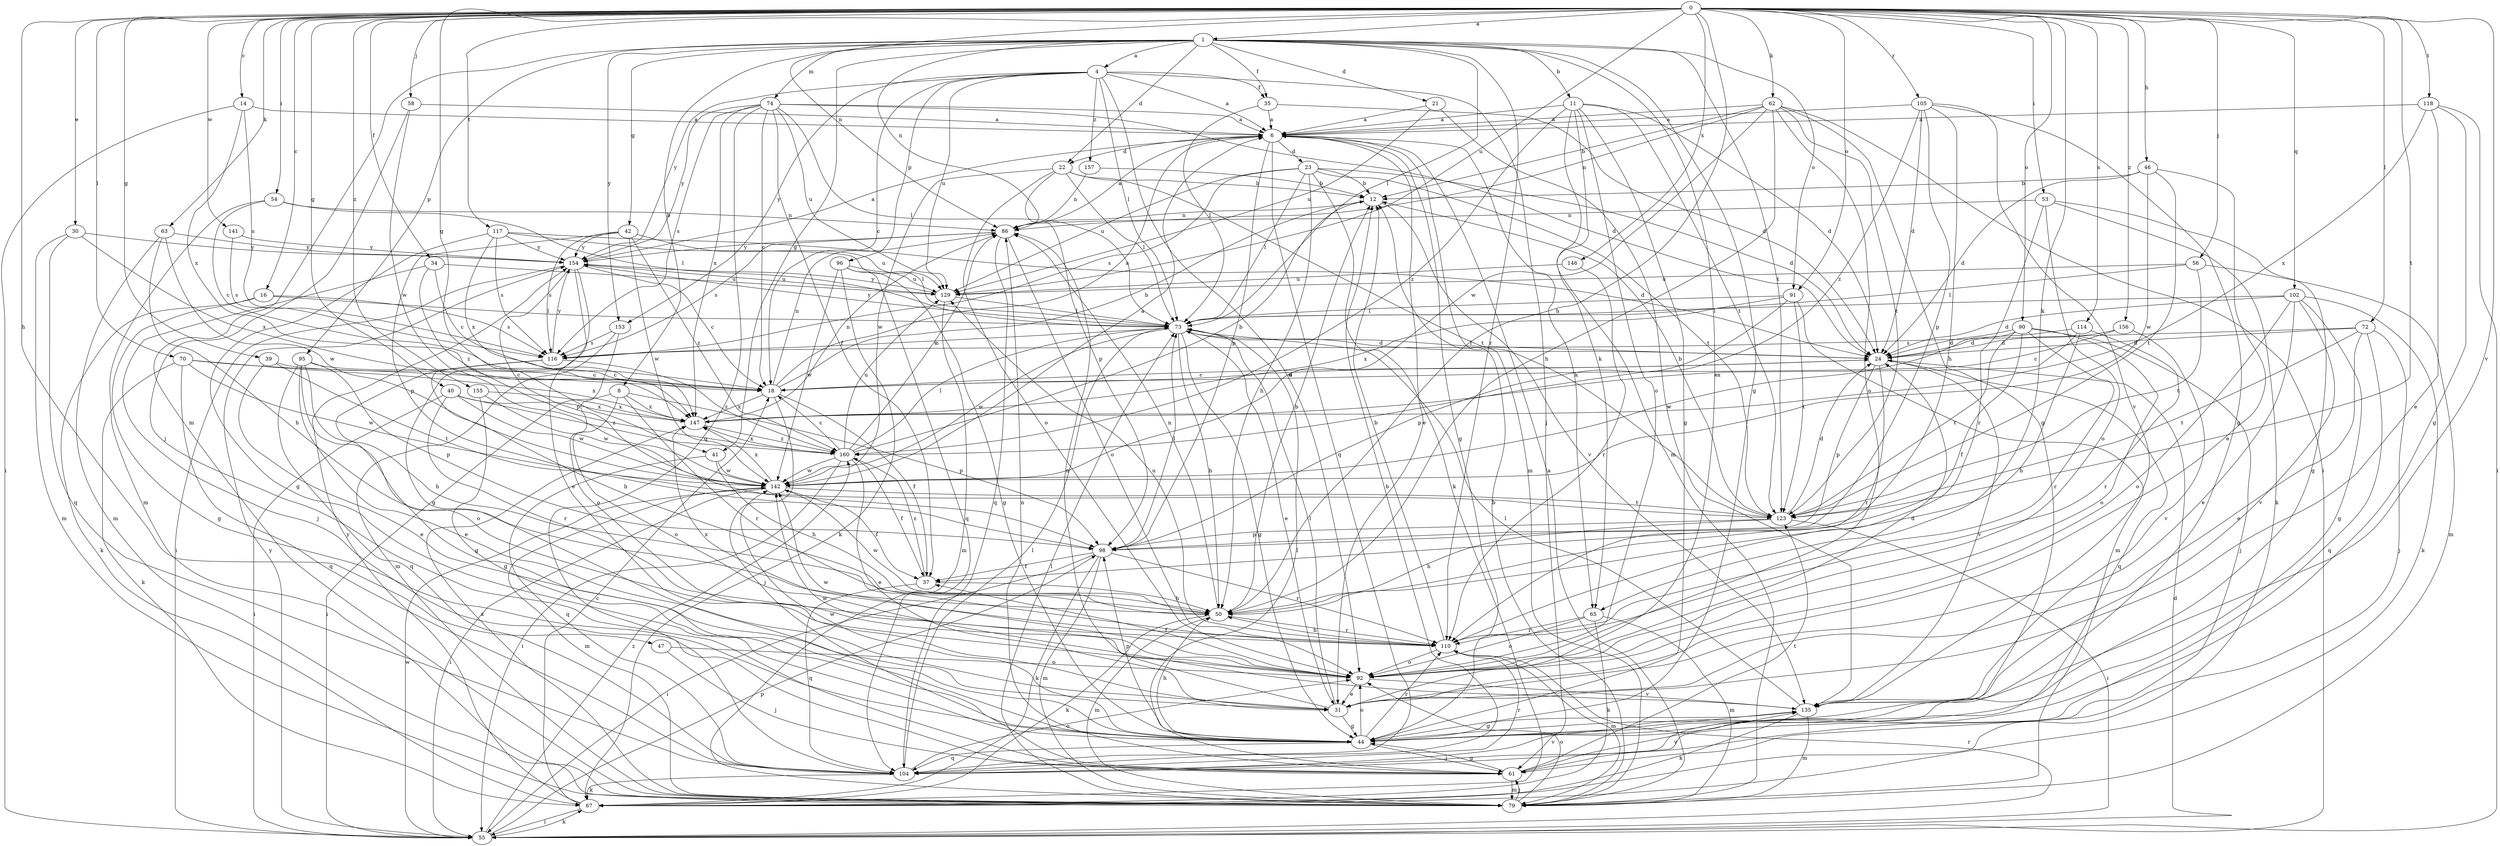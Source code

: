 strict digraph  {
0;
1;
4;
6;
8;
11;
12;
14;
16;
18;
21;
22;
23;
24;
30;
31;
34;
35;
37;
39;
40;
41;
42;
44;
46;
47;
50;
53;
54;
55;
56;
58;
61;
62;
63;
65;
67;
70;
72;
73;
74;
79;
86;
90;
91;
92;
95;
96;
98;
102;
104;
105;
110;
114;
116;
117;
118;
123;
129;
135;
141;
142;
146;
147;
153;
154;
155;
156;
157;
160;
0 -> 1  [label=a];
0 -> 14  [label=c];
0 -> 16  [label=c];
0 -> 30  [label=e];
0 -> 34  [label=f];
0 -> 39  [label=g];
0 -> 40  [label=g];
0 -> 41  [label=g];
0 -> 46  [label=h];
0 -> 47  [label=h];
0 -> 50  [label=h];
0 -> 53  [label=i];
0 -> 54  [label=i];
0 -> 56  [label=j];
0 -> 58  [label=j];
0 -> 62  [label=k];
0 -> 63  [label=k];
0 -> 65  [label=k];
0 -> 70  [label=l];
0 -> 72  [label=l];
0 -> 86  [label=n];
0 -> 90  [label=o];
0 -> 91  [label=o];
0 -> 102  [label=q];
0 -> 105  [label=r];
0 -> 114  [label=s];
0 -> 117  [label=t];
0 -> 118  [label=t];
0 -> 123  [label=t];
0 -> 129  [label=u];
0 -> 135  [label=v];
0 -> 141  [label=w];
0 -> 146  [label=x];
0 -> 155  [label=z];
0 -> 156  [label=z];
1 -> 4  [label=a];
1 -> 8  [label=b];
1 -> 11  [label=b];
1 -> 21  [label=d];
1 -> 22  [label=d];
1 -> 31  [label=e];
1 -> 35  [label=f];
1 -> 41  [label=g];
1 -> 42  [label=g];
1 -> 44  [label=g];
1 -> 73  [label=l];
1 -> 74  [label=m];
1 -> 79  [label=m];
1 -> 86  [label=n];
1 -> 91  [label=o];
1 -> 95  [label=p];
1 -> 110  [label=r];
1 -> 123  [label=t];
1 -> 153  [label=y];
4 -> 6  [label=a];
4 -> 18  [label=c];
4 -> 35  [label=f];
4 -> 61  [label=j];
4 -> 73  [label=l];
4 -> 92  [label=o];
4 -> 96  [label=p];
4 -> 129  [label=u];
4 -> 153  [label=y];
4 -> 154  [label=y];
4 -> 157  [label=z];
6 -> 22  [label=d];
6 -> 23  [label=d];
6 -> 31  [label=e];
6 -> 44  [label=g];
6 -> 65  [label=k];
6 -> 79  [label=m];
6 -> 98  [label=p];
6 -> 104  [label=q];
8 -> 55  [label=i];
8 -> 92  [label=o];
8 -> 98  [label=p];
8 -> 110  [label=r];
8 -> 147  [label=x];
11 -> 6  [label=a];
11 -> 24  [label=d];
11 -> 44  [label=g];
11 -> 65  [label=k];
11 -> 79  [label=m];
11 -> 92  [label=o];
11 -> 123  [label=t];
11 -> 160  [label=z];
12 -> 86  [label=n];
12 -> 135  [label=v];
14 -> 6  [label=a];
14 -> 55  [label=i];
14 -> 116  [label=s];
14 -> 147  [label=x];
16 -> 44  [label=g];
16 -> 67  [label=k];
16 -> 73  [label=l];
16 -> 116  [label=s];
18 -> 6  [label=a];
18 -> 12  [label=b];
18 -> 24  [label=d];
18 -> 37  [label=f];
18 -> 61  [label=j];
18 -> 86  [label=n];
18 -> 147  [label=x];
21 -> 6  [label=a];
21 -> 129  [label=u];
21 -> 135  [label=v];
22 -> 12  [label=b];
22 -> 73  [label=l];
22 -> 92  [label=o];
22 -> 98  [label=p];
22 -> 123  [label=t];
22 -> 142  [label=w];
23 -> 12  [label=b];
23 -> 24  [label=d];
23 -> 50  [label=h];
23 -> 67  [label=k];
23 -> 73  [label=l];
23 -> 116  [label=s];
23 -> 123  [label=t];
23 -> 129  [label=u];
24 -> 18  [label=c];
24 -> 73  [label=l];
24 -> 98  [label=p];
24 -> 104  [label=q];
24 -> 110  [label=r];
24 -> 135  [label=v];
30 -> 79  [label=m];
30 -> 104  [label=q];
30 -> 147  [label=x];
30 -> 154  [label=y];
31 -> 44  [label=g];
31 -> 73  [label=l];
31 -> 86  [label=n];
34 -> 18  [label=c];
34 -> 61  [label=j];
34 -> 129  [label=u];
34 -> 160  [label=z];
35 -> 6  [label=a];
35 -> 24  [label=d];
35 -> 73  [label=l];
37 -> 50  [label=h];
37 -> 104  [label=q];
37 -> 160  [label=z];
39 -> 18  [label=c];
39 -> 31  [label=e];
39 -> 123  [label=t];
40 -> 55  [label=i];
40 -> 110  [label=r];
40 -> 142  [label=w];
40 -> 147  [label=x];
40 -> 160  [label=z];
41 -> 50  [label=h];
41 -> 104  [label=q];
41 -> 142  [label=w];
42 -> 98  [label=p];
42 -> 116  [label=s];
42 -> 129  [label=u];
42 -> 142  [label=w];
42 -> 154  [label=y];
42 -> 160  [label=z];
44 -> 50  [label=h];
44 -> 61  [label=j];
44 -> 92  [label=o];
44 -> 98  [label=p];
44 -> 104  [label=q];
44 -> 110  [label=r];
44 -> 142  [label=w];
46 -> 12  [label=b];
46 -> 24  [label=d];
46 -> 31  [label=e];
46 -> 123  [label=t];
46 -> 142  [label=w];
47 -> 61  [label=j];
47 -> 92  [label=o];
50 -> 12  [label=b];
50 -> 67  [label=k];
50 -> 79  [label=m];
50 -> 86  [label=n];
50 -> 110  [label=r];
50 -> 142  [label=w];
53 -> 44  [label=g];
53 -> 67  [label=k];
53 -> 86  [label=n];
53 -> 92  [label=o];
53 -> 110  [label=r];
54 -> 18  [label=c];
54 -> 73  [label=l];
54 -> 79  [label=m];
54 -> 86  [label=n];
55 -> 24  [label=d];
55 -> 67  [label=k];
55 -> 98  [label=p];
55 -> 110  [label=r];
55 -> 142  [label=w];
55 -> 154  [label=y];
55 -> 160  [label=z];
56 -> 73  [label=l];
56 -> 79  [label=m];
56 -> 123  [label=t];
56 -> 129  [label=u];
58 -> 6  [label=a];
58 -> 61  [label=j];
58 -> 142  [label=w];
61 -> 44  [label=g];
61 -> 73  [label=l];
61 -> 79  [label=m];
61 -> 86  [label=n];
61 -> 123  [label=t];
61 -> 135  [label=v];
62 -> 6  [label=a];
62 -> 12  [label=b];
62 -> 44  [label=g];
62 -> 50  [label=h];
62 -> 55  [label=i];
62 -> 86  [label=n];
62 -> 92  [label=o];
62 -> 123  [label=t];
62 -> 142  [label=w];
63 -> 50  [label=h];
63 -> 79  [label=m];
63 -> 142  [label=w];
63 -> 154  [label=y];
65 -> 67  [label=k];
65 -> 79  [label=m];
65 -> 92  [label=o];
65 -> 110  [label=r];
67 -> 18  [label=c];
67 -> 55  [label=i];
67 -> 154  [label=y];
70 -> 18  [label=c];
70 -> 67  [label=k];
70 -> 104  [label=q];
70 -> 142  [label=w];
70 -> 147  [label=x];
72 -> 24  [label=d];
72 -> 31  [label=e];
72 -> 61  [label=j];
72 -> 104  [label=q];
72 -> 116  [label=s];
72 -> 123  [label=t];
73 -> 24  [label=d];
73 -> 31  [label=e];
73 -> 44  [label=g];
73 -> 50  [label=h];
73 -> 116  [label=s];
73 -> 142  [label=w];
73 -> 154  [label=y];
74 -> 6  [label=a];
74 -> 18  [label=c];
74 -> 24  [label=d];
74 -> 37  [label=f];
74 -> 73  [label=l];
74 -> 104  [label=q];
74 -> 116  [label=s];
74 -> 129  [label=u];
74 -> 147  [label=x];
74 -> 154  [label=y];
79 -> 6  [label=a];
79 -> 12  [label=b];
79 -> 61  [label=j];
79 -> 73  [label=l];
79 -> 92  [label=o];
79 -> 147  [label=x];
86 -> 6  [label=a];
86 -> 92  [label=o];
86 -> 104  [label=q];
86 -> 116  [label=s];
86 -> 154  [label=y];
90 -> 24  [label=d];
90 -> 37  [label=f];
90 -> 61  [label=j];
90 -> 92  [label=o];
90 -> 110  [label=r];
90 -> 123  [label=t];
90 -> 142  [label=w];
91 -> 73  [label=l];
91 -> 79  [label=m];
91 -> 98  [label=p];
91 -> 123  [label=t];
91 -> 147  [label=x];
92 -> 24  [label=d];
92 -> 31  [label=e];
92 -> 37  [label=f];
92 -> 135  [label=v];
92 -> 142  [label=w];
95 -> 18  [label=c];
95 -> 31  [label=e];
95 -> 50  [label=h];
95 -> 92  [label=o];
95 -> 98  [label=p];
95 -> 104  [label=q];
96 -> 44  [label=g];
96 -> 67  [label=k];
96 -> 104  [label=q];
96 -> 129  [label=u];
96 -> 142  [label=w];
98 -> 37  [label=f];
98 -> 55  [label=i];
98 -> 67  [label=k];
98 -> 73  [label=l];
98 -> 79  [label=m];
98 -> 110  [label=r];
102 -> 24  [label=d];
102 -> 31  [label=e];
102 -> 44  [label=g];
102 -> 67  [label=k];
102 -> 73  [label=l];
102 -> 92  [label=o];
102 -> 135  [label=v];
104 -> 12  [label=b];
104 -> 67  [label=k];
104 -> 73  [label=l];
104 -> 92  [label=o];
104 -> 110  [label=r];
104 -> 135  [label=v];
105 -> 6  [label=a];
105 -> 24  [label=d];
105 -> 44  [label=g];
105 -> 50  [label=h];
105 -> 98  [label=p];
105 -> 135  [label=v];
105 -> 160  [label=z];
110 -> 12  [label=b];
110 -> 50  [label=h];
110 -> 79  [label=m];
110 -> 92  [label=o];
110 -> 129  [label=u];
110 -> 147  [label=x];
114 -> 24  [label=d];
114 -> 50  [label=h];
114 -> 110  [label=r];
114 -> 147  [label=x];
116 -> 44  [label=g];
116 -> 50  [label=h];
116 -> 154  [label=y];
116 -> 160  [label=z];
117 -> 24  [label=d];
117 -> 44  [label=g];
117 -> 73  [label=l];
117 -> 116  [label=s];
117 -> 147  [label=x];
117 -> 154  [label=y];
118 -> 6  [label=a];
118 -> 31  [label=e];
118 -> 44  [label=g];
118 -> 55  [label=i];
118 -> 147  [label=x];
123 -> 12  [label=b];
123 -> 24  [label=d];
123 -> 50  [label=h];
123 -> 55  [label=i];
123 -> 98  [label=p];
129 -> 73  [label=l];
129 -> 79  [label=m];
129 -> 154  [label=y];
135 -> 44  [label=g];
135 -> 67  [label=k];
135 -> 73  [label=l];
135 -> 79  [label=m];
135 -> 142  [label=w];
141 -> 116  [label=s];
141 -> 154  [label=y];
142 -> 6  [label=a];
142 -> 37  [label=f];
142 -> 55  [label=i];
142 -> 79  [label=m];
142 -> 123  [label=t];
142 -> 147  [label=x];
146 -> 110  [label=r];
146 -> 129  [label=u];
147 -> 86  [label=n];
147 -> 160  [label=z];
153 -> 79  [label=m];
153 -> 92  [label=o];
153 -> 116  [label=s];
154 -> 6  [label=a];
154 -> 18  [label=c];
154 -> 31  [label=e];
154 -> 44  [label=g];
154 -> 55  [label=i];
154 -> 98  [label=p];
154 -> 129  [label=u];
155 -> 44  [label=g];
155 -> 142  [label=w];
155 -> 147  [label=x];
156 -> 18  [label=c];
156 -> 24  [label=d];
156 -> 135  [label=v];
157 -> 12  [label=b];
157 -> 86  [label=n];
160 -> 12  [label=b];
160 -> 18  [label=c];
160 -> 31  [label=e];
160 -> 37  [label=f];
160 -> 55  [label=i];
160 -> 73  [label=l];
160 -> 86  [label=n];
160 -> 129  [label=u];
160 -> 142  [label=w];
160 -> 147  [label=x];
}
